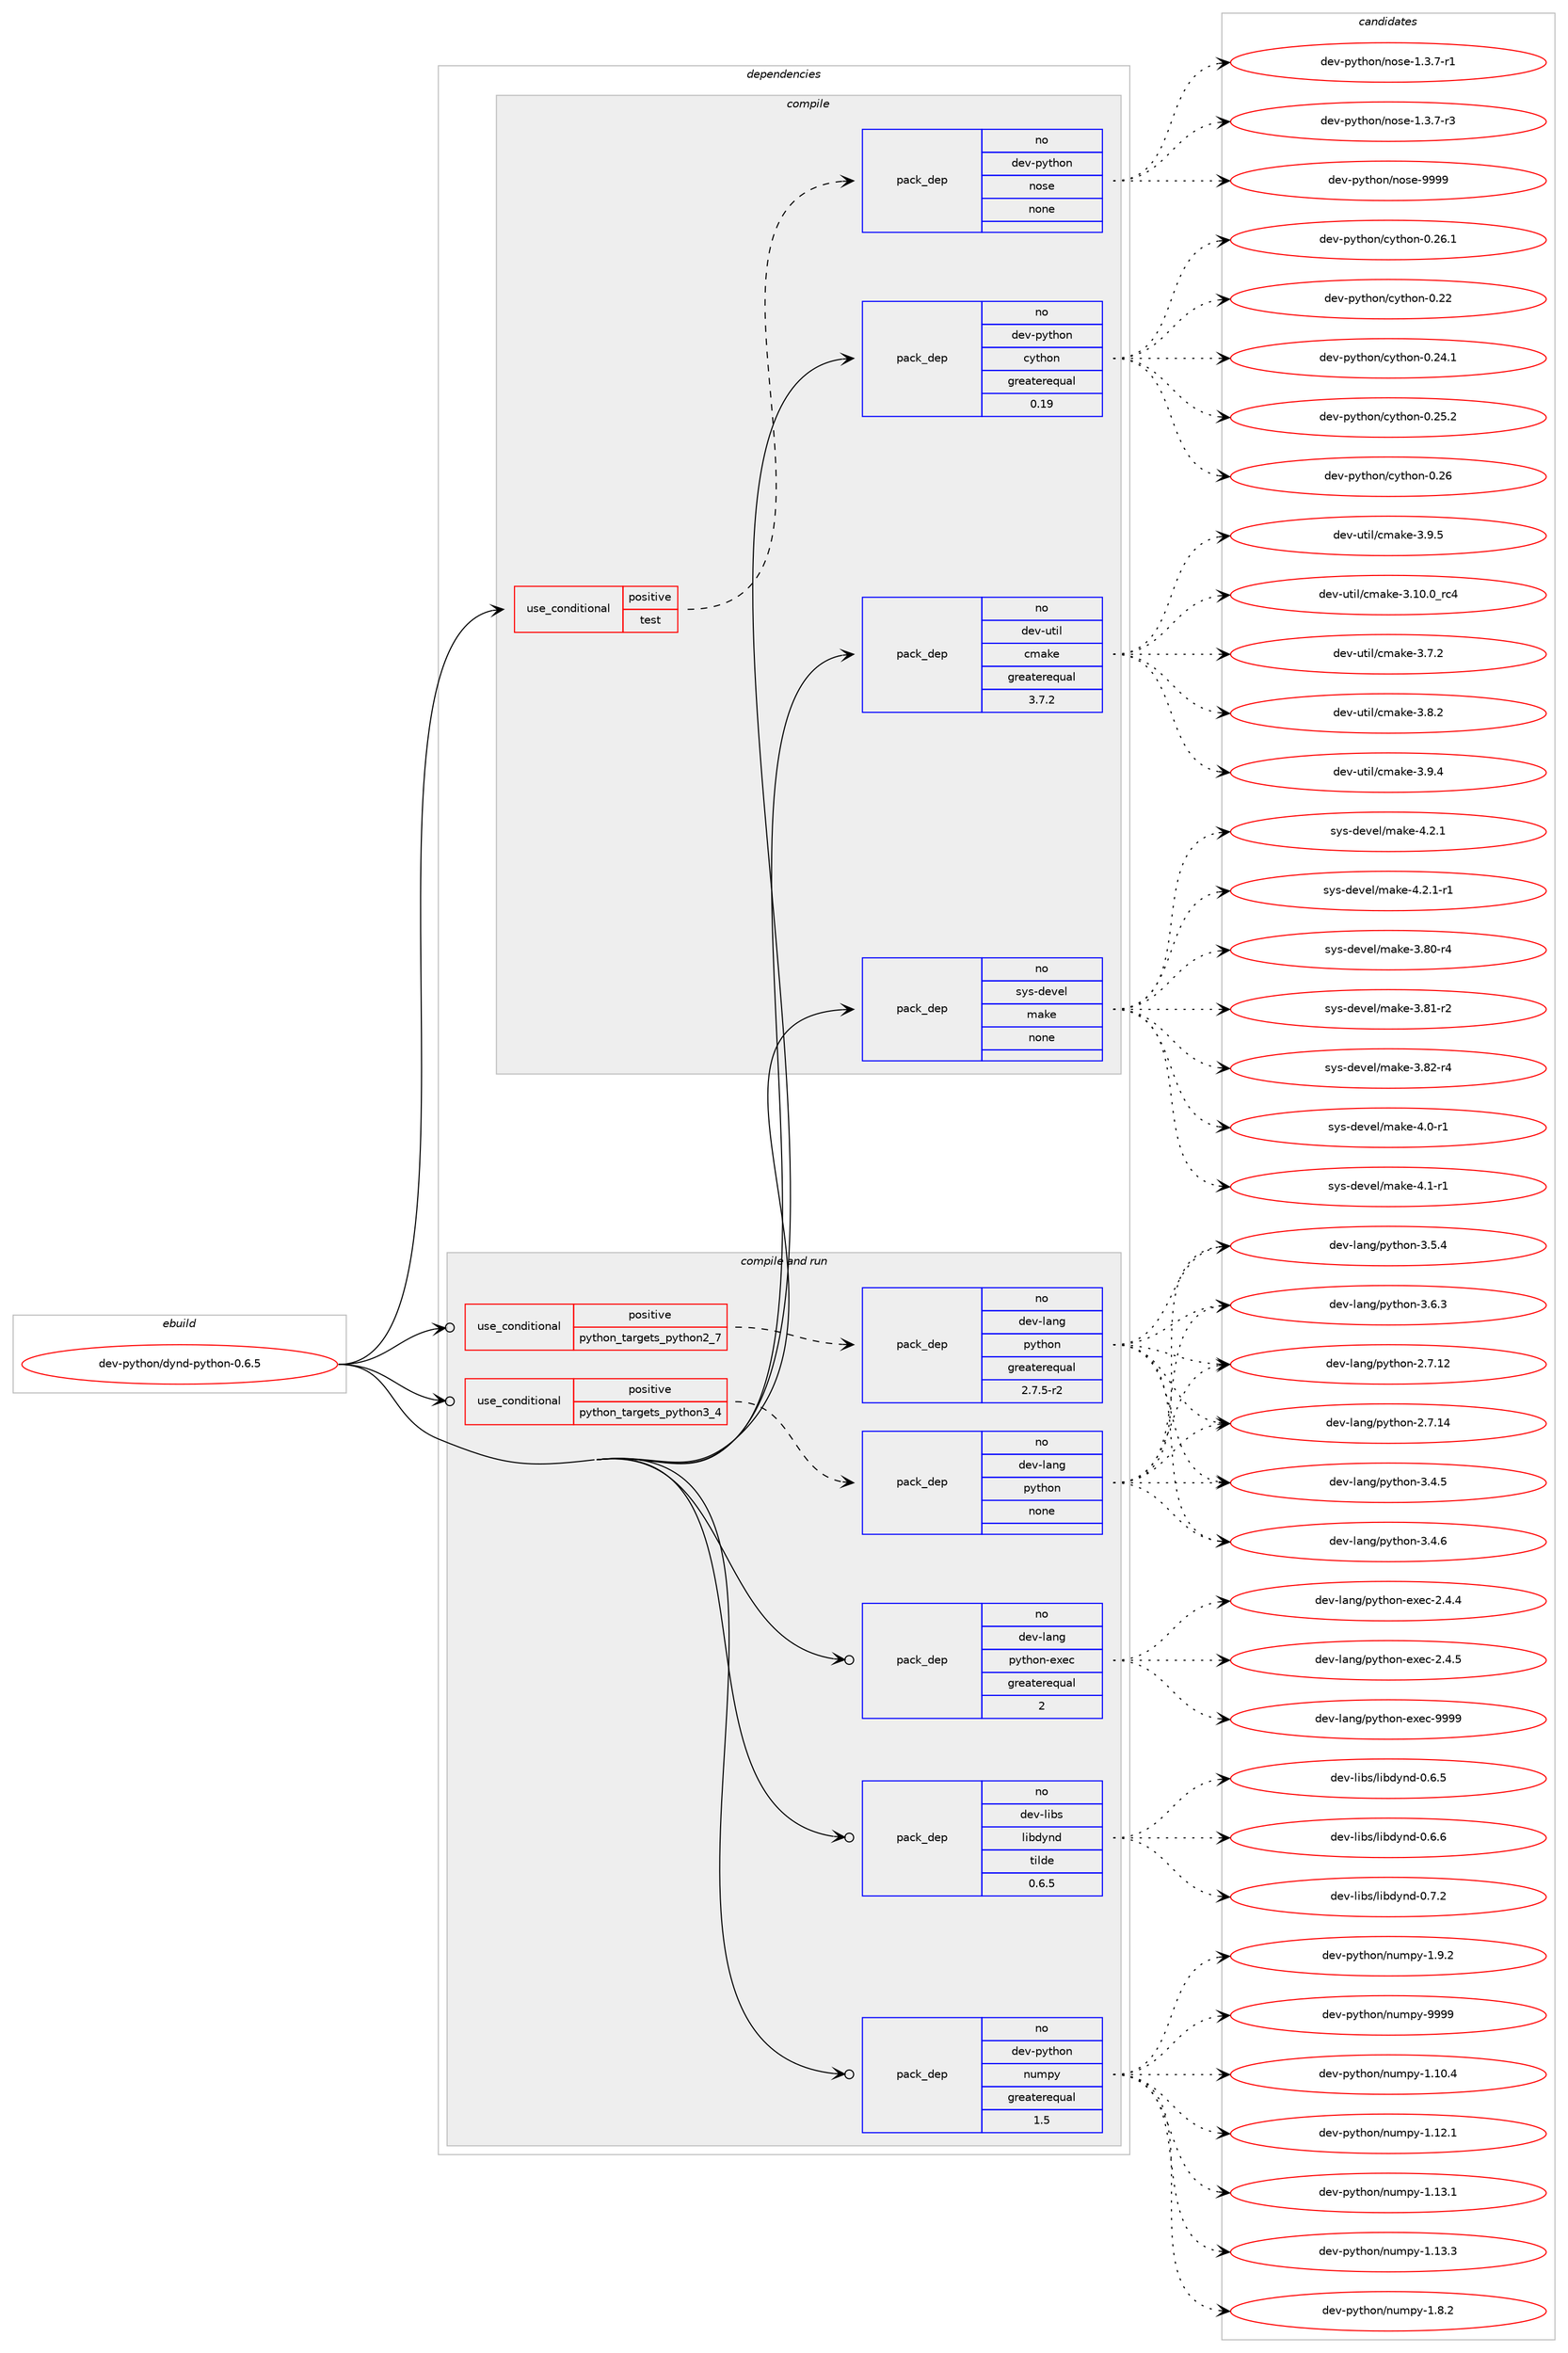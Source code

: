 digraph prolog {

# *************
# Graph options
# *************

newrank=true;
concentrate=true;
compound=true;
graph [rankdir=LR,fontname=Helvetica,fontsize=10,ranksep=1.5];#, ranksep=2.5, nodesep=0.2];
edge  [arrowhead=vee];
node  [fontname=Helvetica,fontsize=10];

# **********
# The ebuild
# **********

subgraph cluster_leftcol {
color=gray;
rank=same;
label=<<i>ebuild</i>>;
id [label="dev-python/dynd-python-0.6.5", color=red, width=4, href="../dev-python/dynd-python-0.6.5.svg"];
}

# ****************
# The dependencies
# ****************

subgraph cluster_midcol {
color=gray;
label=<<i>dependencies</i>>;
subgraph cluster_compile {
fillcolor="#eeeeee";
style=filled;
label=<<i>compile</i>>;
subgraph cond32250 {
dependency155520 [label=<<TABLE BORDER="0" CELLBORDER="1" CELLSPACING="0" CELLPADDING="4"><TR><TD ROWSPAN="3" CELLPADDING="10">use_conditional</TD></TR><TR><TD>positive</TD></TR><TR><TD>test</TD></TR></TABLE>>, shape=none, color=red];
subgraph pack119438 {
dependency155521 [label=<<TABLE BORDER="0" CELLBORDER="1" CELLSPACING="0" CELLPADDING="4" WIDTH="220"><TR><TD ROWSPAN="6" CELLPADDING="30">pack_dep</TD></TR><TR><TD WIDTH="110">no</TD></TR><TR><TD>dev-python</TD></TR><TR><TD>nose</TD></TR><TR><TD>none</TD></TR><TR><TD></TD></TR></TABLE>>, shape=none, color=blue];
}
dependency155520:e -> dependency155521:w [weight=20,style="dashed",arrowhead="vee"];
}
id:e -> dependency155520:w [weight=20,style="solid",arrowhead="vee"];
subgraph pack119439 {
dependency155522 [label=<<TABLE BORDER="0" CELLBORDER="1" CELLSPACING="0" CELLPADDING="4" WIDTH="220"><TR><TD ROWSPAN="6" CELLPADDING="30">pack_dep</TD></TR><TR><TD WIDTH="110">no</TD></TR><TR><TD>dev-python</TD></TR><TR><TD>cython</TD></TR><TR><TD>greaterequal</TD></TR><TR><TD>0.19</TD></TR></TABLE>>, shape=none, color=blue];
}
id:e -> dependency155522:w [weight=20,style="solid",arrowhead="vee"];
subgraph pack119440 {
dependency155523 [label=<<TABLE BORDER="0" CELLBORDER="1" CELLSPACING="0" CELLPADDING="4" WIDTH="220"><TR><TD ROWSPAN="6" CELLPADDING="30">pack_dep</TD></TR><TR><TD WIDTH="110">no</TD></TR><TR><TD>dev-util</TD></TR><TR><TD>cmake</TD></TR><TR><TD>greaterequal</TD></TR><TR><TD>3.7.2</TD></TR></TABLE>>, shape=none, color=blue];
}
id:e -> dependency155523:w [weight=20,style="solid",arrowhead="vee"];
subgraph pack119441 {
dependency155524 [label=<<TABLE BORDER="0" CELLBORDER="1" CELLSPACING="0" CELLPADDING="4" WIDTH="220"><TR><TD ROWSPAN="6" CELLPADDING="30">pack_dep</TD></TR><TR><TD WIDTH="110">no</TD></TR><TR><TD>sys-devel</TD></TR><TR><TD>make</TD></TR><TR><TD>none</TD></TR><TR><TD></TD></TR></TABLE>>, shape=none, color=blue];
}
id:e -> dependency155524:w [weight=20,style="solid",arrowhead="vee"];
}
subgraph cluster_compileandrun {
fillcolor="#eeeeee";
style=filled;
label=<<i>compile and run</i>>;
subgraph cond32251 {
dependency155525 [label=<<TABLE BORDER="0" CELLBORDER="1" CELLSPACING="0" CELLPADDING="4"><TR><TD ROWSPAN="3" CELLPADDING="10">use_conditional</TD></TR><TR><TD>positive</TD></TR><TR><TD>python_targets_python2_7</TD></TR></TABLE>>, shape=none, color=red];
subgraph pack119442 {
dependency155526 [label=<<TABLE BORDER="0" CELLBORDER="1" CELLSPACING="0" CELLPADDING="4" WIDTH="220"><TR><TD ROWSPAN="6" CELLPADDING="30">pack_dep</TD></TR><TR><TD WIDTH="110">no</TD></TR><TR><TD>dev-lang</TD></TR><TR><TD>python</TD></TR><TR><TD>greaterequal</TD></TR><TR><TD>2.7.5-r2</TD></TR></TABLE>>, shape=none, color=blue];
}
dependency155525:e -> dependency155526:w [weight=20,style="dashed",arrowhead="vee"];
}
id:e -> dependency155525:w [weight=20,style="solid",arrowhead="odotvee"];
subgraph cond32252 {
dependency155527 [label=<<TABLE BORDER="0" CELLBORDER="1" CELLSPACING="0" CELLPADDING="4"><TR><TD ROWSPAN="3" CELLPADDING="10">use_conditional</TD></TR><TR><TD>positive</TD></TR><TR><TD>python_targets_python3_4</TD></TR></TABLE>>, shape=none, color=red];
subgraph pack119443 {
dependency155528 [label=<<TABLE BORDER="0" CELLBORDER="1" CELLSPACING="0" CELLPADDING="4" WIDTH="220"><TR><TD ROWSPAN="6" CELLPADDING="30">pack_dep</TD></TR><TR><TD WIDTH="110">no</TD></TR><TR><TD>dev-lang</TD></TR><TR><TD>python</TD></TR><TR><TD>none</TD></TR><TR><TD></TD></TR></TABLE>>, shape=none, color=blue];
}
dependency155527:e -> dependency155528:w [weight=20,style="dashed",arrowhead="vee"];
}
id:e -> dependency155527:w [weight=20,style="solid",arrowhead="odotvee"];
subgraph pack119444 {
dependency155529 [label=<<TABLE BORDER="0" CELLBORDER="1" CELLSPACING="0" CELLPADDING="4" WIDTH="220"><TR><TD ROWSPAN="6" CELLPADDING="30">pack_dep</TD></TR><TR><TD WIDTH="110">no</TD></TR><TR><TD>dev-lang</TD></TR><TR><TD>python-exec</TD></TR><TR><TD>greaterequal</TD></TR><TR><TD>2</TD></TR></TABLE>>, shape=none, color=blue];
}
id:e -> dependency155529:w [weight=20,style="solid",arrowhead="odotvee"];
subgraph pack119445 {
dependency155530 [label=<<TABLE BORDER="0" CELLBORDER="1" CELLSPACING="0" CELLPADDING="4" WIDTH="220"><TR><TD ROWSPAN="6" CELLPADDING="30">pack_dep</TD></TR><TR><TD WIDTH="110">no</TD></TR><TR><TD>dev-libs</TD></TR><TR><TD>libdynd</TD></TR><TR><TD>tilde</TD></TR><TR><TD>0.6.5</TD></TR></TABLE>>, shape=none, color=blue];
}
id:e -> dependency155530:w [weight=20,style="solid",arrowhead="odotvee"];
subgraph pack119446 {
dependency155531 [label=<<TABLE BORDER="0" CELLBORDER="1" CELLSPACING="0" CELLPADDING="4" WIDTH="220"><TR><TD ROWSPAN="6" CELLPADDING="30">pack_dep</TD></TR><TR><TD WIDTH="110">no</TD></TR><TR><TD>dev-python</TD></TR><TR><TD>numpy</TD></TR><TR><TD>greaterequal</TD></TR><TR><TD>1.5</TD></TR></TABLE>>, shape=none, color=blue];
}
id:e -> dependency155531:w [weight=20,style="solid",arrowhead="odotvee"];
}
subgraph cluster_run {
fillcolor="#eeeeee";
style=filled;
label=<<i>run</i>>;
}
}

# **************
# The candidates
# **************

subgraph cluster_choices {
rank=same;
color=gray;
label=<<i>candidates</i>>;

subgraph choice119438 {
color=black;
nodesep=1;
choice10010111845112121116104111110471101111151014549465146554511449 [label="dev-python/nose-1.3.7-r1", color=red, width=4,href="../dev-python/nose-1.3.7-r1.svg"];
choice10010111845112121116104111110471101111151014549465146554511451 [label="dev-python/nose-1.3.7-r3", color=red, width=4,href="../dev-python/nose-1.3.7-r3.svg"];
choice10010111845112121116104111110471101111151014557575757 [label="dev-python/nose-9999", color=red, width=4,href="../dev-python/nose-9999.svg"];
dependency155521:e -> choice10010111845112121116104111110471101111151014549465146554511449:w [style=dotted,weight="100"];
dependency155521:e -> choice10010111845112121116104111110471101111151014549465146554511451:w [style=dotted,weight="100"];
dependency155521:e -> choice10010111845112121116104111110471101111151014557575757:w [style=dotted,weight="100"];
}
subgraph choice119439 {
color=black;
nodesep=1;
choice1001011184511212111610411111047991211161041111104548465050 [label="dev-python/cython-0.22", color=red, width=4,href="../dev-python/cython-0.22.svg"];
choice10010111845112121116104111110479912111610411111045484650524649 [label="dev-python/cython-0.24.1", color=red, width=4,href="../dev-python/cython-0.24.1.svg"];
choice10010111845112121116104111110479912111610411111045484650534650 [label="dev-python/cython-0.25.2", color=red, width=4,href="../dev-python/cython-0.25.2.svg"];
choice1001011184511212111610411111047991211161041111104548465054 [label="dev-python/cython-0.26", color=red, width=4,href="../dev-python/cython-0.26.svg"];
choice10010111845112121116104111110479912111610411111045484650544649 [label="dev-python/cython-0.26.1", color=red, width=4,href="../dev-python/cython-0.26.1.svg"];
dependency155522:e -> choice1001011184511212111610411111047991211161041111104548465050:w [style=dotted,weight="100"];
dependency155522:e -> choice10010111845112121116104111110479912111610411111045484650524649:w [style=dotted,weight="100"];
dependency155522:e -> choice10010111845112121116104111110479912111610411111045484650534650:w [style=dotted,weight="100"];
dependency155522:e -> choice1001011184511212111610411111047991211161041111104548465054:w [style=dotted,weight="100"];
dependency155522:e -> choice10010111845112121116104111110479912111610411111045484650544649:w [style=dotted,weight="100"];
}
subgraph choice119440 {
color=black;
nodesep=1;
choice1001011184511711610510847991099710710145514649484648951149952 [label="dev-util/cmake-3.10.0_rc4", color=red, width=4,href="../dev-util/cmake-3.10.0_rc4.svg"];
choice10010111845117116105108479910997107101455146554650 [label="dev-util/cmake-3.7.2", color=red, width=4,href="../dev-util/cmake-3.7.2.svg"];
choice10010111845117116105108479910997107101455146564650 [label="dev-util/cmake-3.8.2", color=red, width=4,href="../dev-util/cmake-3.8.2.svg"];
choice10010111845117116105108479910997107101455146574652 [label="dev-util/cmake-3.9.4", color=red, width=4,href="../dev-util/cmake-3.9.4.svg"];
choice10010111845117116105108479910997107101455146574653 [label="dev-util/cmake-3.9.5", color=red, width=4,href="../dev-util/cmake-3.9.5.svg"];
dependency155523:e -> choice1001011184511711610510847991099710710145514649484648951149952:w [style=dotted,weight="100"];
dependency155523:e -> choice10010111845117116105108479910997107101455146554650:w [style=dotted,weight="100"];
dependency155523:e -> choice10010111845117116105108479910997107101455146564650:w [style=dotted,weight="100"];
dependency155523:e -> choice10010111845117116105108479910997107101455146574652:w [style=dotted,weight="100"];
dependency155523:e -> choice10010111845117116105108479910997107101455146574653:w [style=dotted,weight="100"];
}
subgraph choice119441 {
color=black;
nodesep=1;
choice11512111545100101118101108471099710710145514656484511452 [label="sys-devel/make-3.80-r4", color=red, width=4,href="../sys-devel/make-3.80-r4.svg"];
choice11512111545100101118101108471099710710145514656494511450 [label="sys-devel/make-3.81-r2", color=red, width=4,href="../sys-devel/make-3.81-r2.svg"];
choice11512111545100101118101108471099710710145514656504511452 [label="sys-devel/make-3.82-r4", color=red, width=4,href="../sys-devel/make-3.82-r4.svg"];
choice115121115451001011181011084710997107101455246484511449 [label="sys-devel/make-4.0-r1", color=red, width=4,href="../sys-devel/make-4.0-r1.svg"];
choice115121115451001011181011084710997107101455246494511449 [label="sys-devel/make-4.1-r1", color=red, width=4,href="../sys-devel/make-4.1-r1.svg"];
choice115121115451001011181011084710997107101455246504649 [label="sys-devel/make-4.2.1", color=red, width=4,href="../sys-devel/make-4.2.1.svg"];
choice1151211154510010111810110847109971071014552465046494511449 [label="sys-devel/make-4.2.1-r1", color=red, width=4,href="../sys-devel/make-4.2.1-r1.svg"];
dependency155524:e -> choice11512111545100101118101108471099710710145514656484511452:w [style=dotted,weight="100"];
dependency155524:e -> choice11512111545100101118101108471099710710145514656494511450:w [style=dotted,weight="100"];
dependency155524:e -> choice11512111545100101118101108471099710710145514656504511452:w [style=dotted,weight="100"];
dependency155524:e -> choice115121115451001011181011084710997107101455246484511449:w [style=dotted,weight="100"];
dependency155524:e -> choice115121115451001011181011084710997107101455246494511449:w [style=dotted,weight="100"];
dependency155524:e -> choice115121115451001011181011084710997107101455246504649:w [style=dotted,weight="100"];
dependency155524:e -> choice1151211154510010111810110847109971071014552465046494511449:w [style=dotted,weight="100"];
}
subgraph choice119442 {
color=black;
nodesep=1;
choice10010111845108971101034711212111610411111045504655464950 [label="dev-lang/python-2.7.12", color=red, width=4,href="../dev-lang/python-2.7.12.svg"];
choice10010111845108971101034711212111610411111045504655464952 [label="dev-lang/python-2.7.14", color=red, width=4,href="../dev-lang/python-2.7.14.svg"];
choice100101118451089711010347112121116104111110455146524653 [label="dev-lang/python-3.4.5", color=red, width=4,href="../dev-lang/python-3.4.5.svg"];
choice100101118451089711010347112121116104111110455146524654 [label="dev-lang/python-3.4.6", color=red, width=4,href="../dev-lang/python-3.4.6.svg"];
choice100101118451089711010347112121116104111110455146534652 [label="dev-lang/python-3.5.4", color=red, width=4,href="../dev-lang/python-3.5.4.svg"];
choice100101118451089711010347112121116104111110455146544651 [label="dev-lang/python-3.6.3", color=red, width=4,href="../dev-lang/python-3.6.3.svg"];
dependency155526:e -> choice10010111845108971101034711212111610411111045504655464950:w [style=dotted,weight="100"];
dependency155526:e -> choice10010111845108971101034711212111610411111045504655464952:w [style=dotted,weight="100"];
dependency155526:e -> choice100101118451089711010347112121116104111110455146524653:w [style=dotted,weight="100"];
dependency155526:e -> choice100101118451089711010347112121116104111110455146524654:w [style=dotted,weight="100"];
dependency155526:e -> choice100101118451089711010347112121116104111110455146534652:w [style=dotted,weight="100"];
dependency155526:e -> choice100101118451089711010347112121116104111110455146544651:w [style=dotted,weight="100"];
}
subgraph choice119443 {
color=black;
nodesep=1;
choice10010111845108971101034711212111610411111045504655464950 [label="dev-lang/python-2.7.12", color=red, width=4,href="../dev-lang/python-2.7.12.svg"];
choice10010111845108971101034711212111610411111045504655464952 [label="dev-lang/python-2.7.14", color=red, width=4,href="../dev-lang/python-2.7.14.svg"];
choice100101118451089711010347112121116104111110455146524653 [label="dev-lang/python-3.4.5", color=red, width=4,href="../dev-lang/python-3.4.5.svg"];
choice100101118451089711010347112121116104111110455146524654 [label="dev-lang/python-3.4.6", color=red, width=4,href="../dev-lang/python-3.4.6.svg"];
choice100101118451089711010347112121116104111110455146534652 [label="dev-lang/python-3.5.4", color=red, width=4,href="../dev-lang/python-3.5.4.svg"];
choice100101118451089711010347112121116104111110455146544651 [label="dev-lang/python-3.6.3", color=red, width=4,href="../dev-lang/python-3.6.3.svg"];
dependency155528:e -> choice10010111845108971101034711212111610411111045504655464950:w [style=dotted,weight="100"];
dependency155528:e -> choice10010111845108971101034711212111610411111045504655464952:w [style=dotted,weight="100"];
dependency155528:e -> choice100101118451089711010347112121116104111110455146524653:w [style=dotted,weight="100"];
dependency155528:e -> choice100101118451089711010347112121116104111110455146524654:w [style=dotted,weight="100"];
dependency155528:e -> choice100101118451089711010347112121116104111110455146534652:w [style=dotted,weight="100"];
dependency155528:e -> choice100101118451089711010347112121116104111110455146544651:w [style=dotted,weight="100"];
}
subgraph choice119444 {
color=black;
nodesep=1;
choice1001011184510897110103471121211161041111104510112010199455046524652 [label="dev-lang/python-exec-2.4.4", color=red, width=4,href="../dev-lang/python-exec-2.4.4.svg"];
choice1001011184510897110103471121211161041111104510112010199455046524653 [label="dev-lang/python-exec-2.4.5", color=red, width=4,href="../dev-lang/python-exec-2.4.5.svg"];
choice10010111845108971101034711212111610411111045101120101994557575757 [label="dev-lang/python-exec-9999", color=red, width=4,href="../dev-lang/python-exec-9999.svg"];
dependency155529:e -> choice1001011184510897110103471121211161041111104510112010199455046524652:w [style=dotted,weight="100"];
dependency155529:e -> choice1001011184510897110103471121211161041111104510112010199455046524653:w [style=dotted,weight="100"];
dependency155529:e -> choice10010111845108971101034711212111610411111045101120101994557575757:w [style=dotted,weight="100"];
}
subgraph choice119445 {
color=black;
nodesep=1;
choice10010111845108105981154710810598100121110100454846544653 [label="dev-libs/libdynd-0.6.5", color=red, width=4,href="../dev-libs/libdynd-0.6.5.svg"];
choice10010111845108105981154710810598100121110100454846544654 [label="dev-libs/libdynd-0.6.6", color=red, width=4,href="../dev-libs/libdynd-0.6.6.svg"];
choice10010111845108105981154710810598100121110100454846554650 [label="dev-libs/libdynd-0.7.2", color=red, width=4,href="../dev-libs/libdynd-0.7.2.svg"];
dependency155530:e -> choice10010111845108105981154710810598100121110100454846544653:w [style=dotted,weight="100"];
dependency155530:e -> choice10010111845108105981154710810598100121110100454846544654:w [style=dotted,weight="100"];
dependency155530:e -> choice10010111845108105981154710810598100121110100454846554650:w [style=dotted,weight="100"];
}
subgraph choice119446 {
color=black;
nodesep=1;
choice100101118451121211161041111104711011710911212145494649484652 [label="dev-python/numpy-1.10.4", color=red, width=4,href="../dev-python/numpy-1.10.4.svg"];
choice100101118451121211161041111104711011710911212145494649504649 [label="dev-python/numpy-1.12.1", color=red, width=4,href="../dev-python/numpy-1.12.1.svg"];
choice100101118451121211161041111104711011710911212145494649514649 [label="dev-python/numpy-1.13.1", color=red, width=4,href="../dev-python/numpy-1.13.1.svg"];
choice100101118451121211161041111104711011710911212145494649514651 [label="dev-python/numpy-1.13.3", color=red, width=4,href="../dev-python/numpy-1.13.3.svg"];
choice1001011184511212111610411111047110117109112121454946564650 [label="dev-python/numpy-1.8.2", color=red, width=4,href="../dev-python/numpy-1.8.2.svg"];
choice1001011184511212111610411111047110117109112121454946574650 [label="dev-python/numpy-1.9.2", color=red, width=4,href="../dev-python/numpy-1.9.2.svg"];
choice10010111845112121116104111110471101171091121214557575757 [label="dev-python/numpy-9999", color=red, width=4,href="../dev-python/numpy-9999.svg"];
dependency155531:e -> choice100101118451121211161041111104711011710911212145494649484652:w [style=dotted,weight="100"];
dependency155531:e -> choice100101118451121211161041111104711011710911212145494649504649:w [style=dotted,weight="100"];
dependency155531:e -> choice100101118451121211161041111104711011710911212145494649514649:w [style=dotted,weight="100"];
dependency155531:e -> choice100101118451121211161041111104711011710911212145494649514651:w [style=dotted,weight="100"];
dependency155531:e -> choice1001011184511212111610411111047110117109112121454946564650:w [style=dotted,weight="100"];
dependency155531:e -> choice1001011184511212111610411111047110117109112121454946574650:w [style=dotted,weight="100"];
dependency155531:e -> choice10010111845112121116104111110471101171091121214557575757:w [style=dotted,weight="100"];
}
}

}
